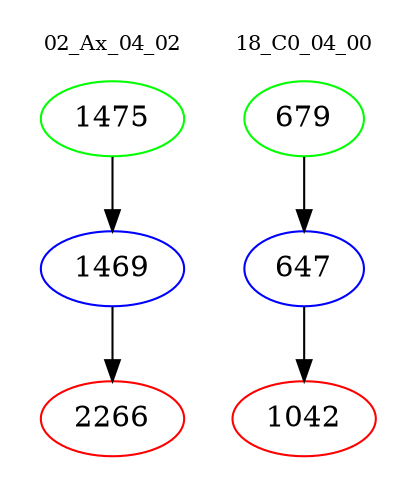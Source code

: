 digraph{
subgraph cluster_0 {
color = white
label = "02_Ax_04_02";
fontsize=10;
T0_1475 [label="1475", color="green"]
T0_1475 -> T0_1469 [color="black"]
T0_1469 [label="1469", color="blue"]
T0_1469 -> T0_2266 [color="black"]
T0_2266 [label="2266", color="red"]
}
subgraph cluster_1 {
color = white
label = "18_C0_04_00";
fontsize=10;
T1_679 [label="679", color="green"]
T1_679 -> T1_647 [color="black"]
T1_647 [label="647", color="blue"]
T1_647 -> T1_1042 [color="black"]
T1_1042 [label="1042", color="red"]
}
}
